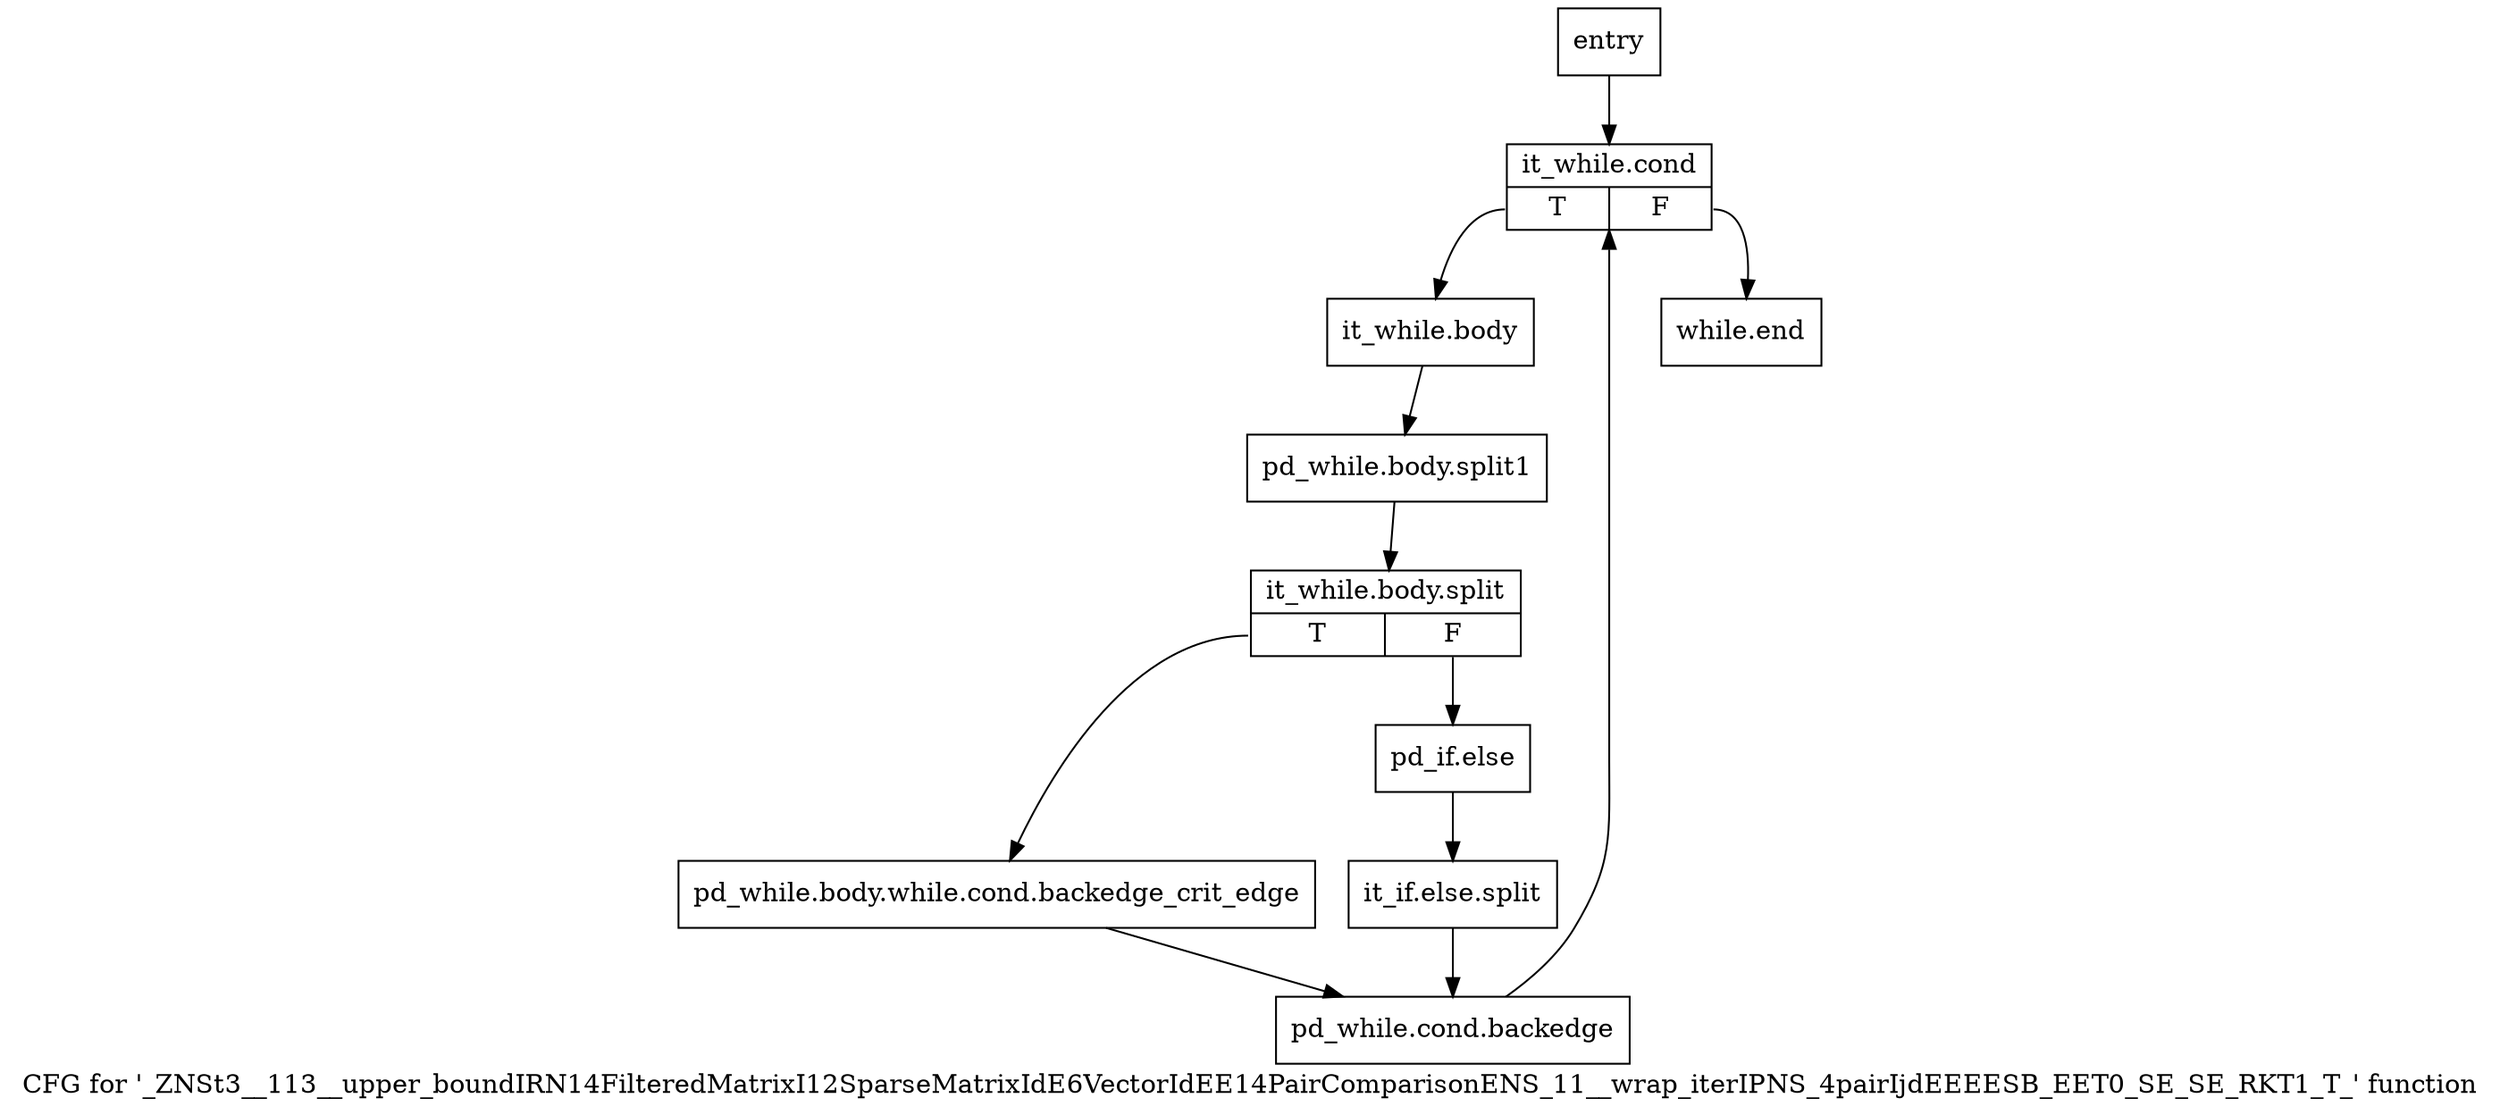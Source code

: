 digraph "CFG for '_ZNSt3__113__upper_boundIRN14FilteredMatrixI12SparseMatrixIdE6VectorIdEE14PairComparisonENS_11__wrap_iterIPNS_4pairIjdEEEESB_EET0_SE_SE_RKT1_T_' function" {
	label="CFG for '_ZNSt3__113__upper_boundIRN14FilteredMatrixI12SparseMatrixIdE6VectorIdEE14PairComparisonENS_11__wrap_iterIPNS_4pairIjdEEEESB_EET0_SE_SE_RKT1_T_' function";

	Node0x5b41080 [shape=record,label="{entry}"];
	Node0x5b41080 -> Node0x5b410d0;
	Node0x5b410d0 [shape=record,label="{it_while.cond|{<s0>T|<s1>F}}"];
	Node0x5b410d0:s0 -> Node0x5b41120;
	Node0x5b410d0:s1 -> Node0x5b41260;
	Node0x5b41120 [shape=record,label="{it_while.body}"];
	Node0x5b41120 -> Node0xa8e89a0;
	Node0xa8e89a0 [shape=record,label="{pd_while.body.split1}"];
	Node0xa8e89a0 -> Node0xa8e8cc0;
	Node0xa8e8cc0 [shape=record,label="{it_while.body.split|{<s0>T|<s1>F}}"];
	Node0xa8e8cc0:s0 -> Node0x5b41170;
	Node0xa8e8cc0:s1 -> Node0x5b41210;
	Node0x5b41170 [shape=record,label="{pd_while.body.while.cond.backedge_crit_edge}"];
	Node0x5b41170 -> Node0x5b411c0;
	Node0x5b411c0 [shape=record,label="{pd_while.cond.backedge}"];
	Node0x5b411c0 -> Node0x5b410d0;
	Node0x5b41210 [shape=record,label="{pd_if.else}"];
	Node0x5b41210 -> Node0xa902de0;
	Node0xa902de0 [shape=record,label="{it_if.else.split}"];
	Node0xa902de0 -> Node0x5b411c0;
	Node0x5b41260 [shape=record,label="{while.end}"];
}
